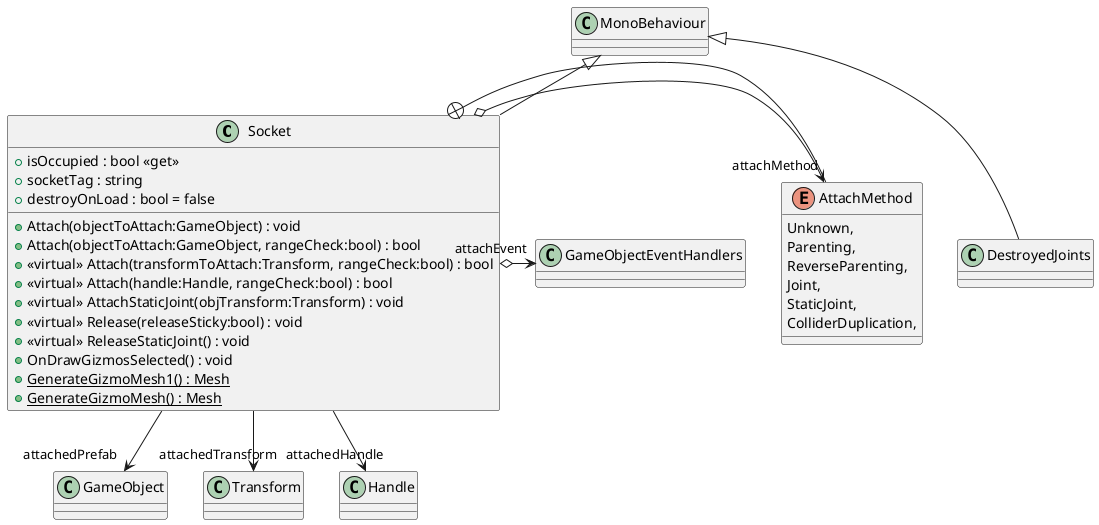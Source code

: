 @startuml
class Socket {
    + isOccupied : bool <<get>>
    + socketTag : string
    + destroyOnLoad : bool = false
    + Attach(objectToAttach:GameObject) : void
    + Attach(objectToAttach:GameObject, rangeCheck:bool) : bool
    + <<virtual>> Attach(transformToAttach:Transform, rangeCheck:bool) : bool
    + <<virtual>> Attach(handle:Handle, rangeCheck:bool) : bool
    + <<virtual>> AttachStaticJoint(objTransform:Transform) : void
    + <<virtual>> Release(releaseSticky:bool) : void
    + <<virtual>> ReleaseStaticJoint() : void
    + OnDrawGizmosSelected() : void
    + {static} GenerateGizmoMesh1() : Mesh
    + {static} GenerateGizmoMesh() : Mesh
}
class DestroyedJoints {
}
enum AttachMethod {
    Unknown,
    Parenting,
    ReverseParenting,
    Joint,
    StaticJoint,
    ColliderDuplication,
}
MonoBehaviour <|-- Socket
Socket --> "attachedPrefab" GameObject
Socket --> "attachedTransform" Transform
Socket --> "attachedHandle" Handle
Socket o-> "attachMethod" AttachMethod
Socket o-> "attachEvent" GameObjectEventHandlers
MonoBehaviour <|-- DestroyedJoints
Socket +-- AttachMethod
@enduml
